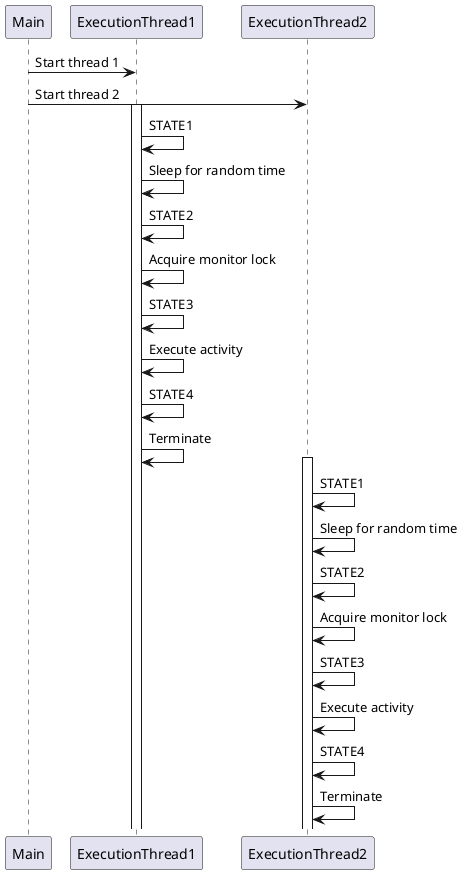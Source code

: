 @startuml

participant Main
participant ExecutionThread1
participant ExecutionThread2

Main -> ExecutionThread1: Start thread 1
Main -> ExecutionThread2: Start thread 2

activate ExecutionThread1
ExecutionThread1 -> ExecutionThread1: STATE1
ExecutionThread1 -> ExecutionThread1: Sleep for random time
ExecutionThread1 -> ExecutionThread1: STATE2
ExecutionThread1 -> ExecutionThread1: Acquire monitor lock
ExecutionThread1 -> ExecutionThread1: STATE3
ExecutionThread1 -> ExecutionThread1: Execute activity
ExecutionThread1 -> ExecutionThread1: STATE4
ExecutionThread1 -> ExecutionThread1: Terminate

activate ExecutionThread2
ExecutionThread2 -> ExecutionThread2: STATE1
ExecutionThread2 -> ExecutionThread2: Sleep for random time
ExecutionThread2 -> ExecutionThread2: STATE2
ExecutionThread2 -> ExecutionThread2: Acquire monitor lock
ExecutionThread2 -> ExecutionThread2: STATE3
ExecutionThread2 -> ExecutionThread2: Execute activity
ExecutionThread2 -> ExecutionThread2: STATE4
ExecutionThread2 -> ExecutionThread2: Terminate

@enduml

